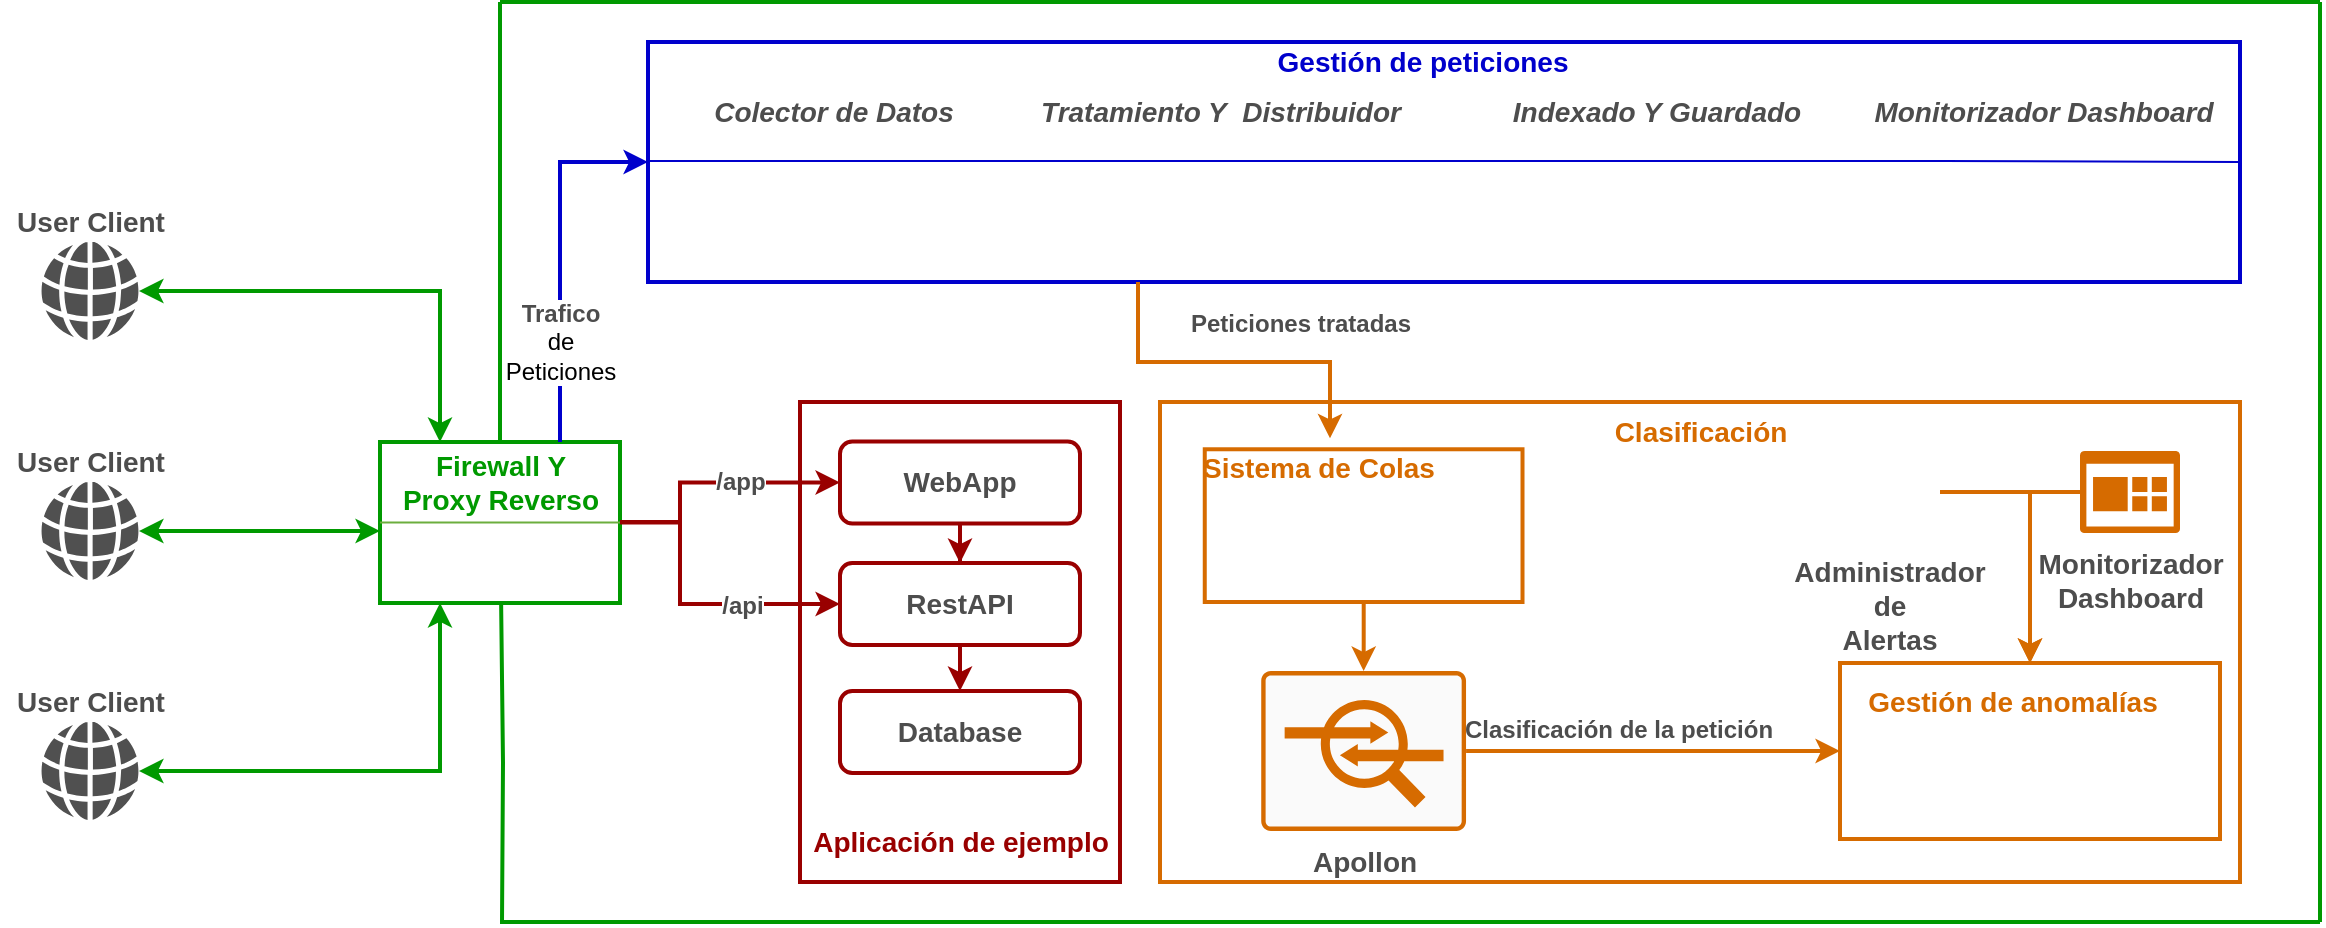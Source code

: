 <mxfile version="20.3.0" type="device"><diagram id="djfzVQxf6lyeeOv5M5R_" name="Página-1"><mxGraphModel dx="1102" dy="677" grid="1" gridSize="10" guides="1" tooltips="1" connect="1" arrows="1" fold="1" page="1" pageScale="1" pageWidth="827" pageHeight="1169" math="0" shadow="0"><root><mxCell id="0"/><mxCell id="1" parent="0"/><mxCell id="H_BhXznSOWmmQZtlCuhr-55" value="&lt;span style=&quot;color: rgba(0 , 0 , 0 , 0) ; font-family: monospace ; font-size: 0px&quot;&gt;%3CmxGraphModel%3E%3Croot%3E%3CmxCell%20id%3D%220%22%2F%3E%3CmxCell%20id%3D%221%22%20parent%3D%220%22%2F%3E%3CmxCell%20id%3D%222%22%20value%3D%22%22%20style%3D%22endArrow%3Dnone%3Bhtml%3D1%3Brounded%3D0%3BstrokeColor%3D%23009900%3BstrokeWidth%3D2%3BedgeStyle%3DorthogonalEdgeStyle%3B%22%20edge%3D%221%22%20parent%3D%221%22%3E%3CmxGeometry%20width%3D%2250%22%20height%3D%2250%22%20relative%3D%221%22%20as%3D%22geometry%22%3E%3CmxPoint%20x%3D%221090%22%20y%3D%22220%22%20as%3D%22sourcePoint%22%2F%3E%3CmxPoint%20x%3D%22290%22%20y%3D%22220%22%20as%3D%22targetPoint%22%2F%3E%3CArray%20as%3D%22points%22%3E%3CmxPoint%20x%3D%221090%22%20y%3D%22220%22%2F%3E%3C%2FArray%3E%3C%2FmxGeometry%3E%3C%2FmxCell%3E%3C%2Froot%3E%3C%2FmxGraphModel%3E&lt;/span&gt;" style="rounded=0;whiteSpace=wrap;html=1;strokeColor=#D66B00;strokeWidth=2;fillColor=none;fontColor=#000000;" parent="1" vertex="1"><mxGeometry x="620" y="420" width="540" height="240" as="geometry"/></mxCell><mxCell id="H_BhXznSOWmmQZtlCuhr-4" value="" style="group" parent="1" vertex="1" connectable="0"><mxGeometry x="40" y="320" width="90" height="69" as="geometry"/></mxCell><mxCell id="H_BhXznSOWmmQZtlCuhr-2" value="" style="sketch=0;pointerEvents=1;shadow=0;dashed=0;html=1;strokeColor=none;fillColor=#505050;labelPosition=center;verticalLabelPosition=bottom;verticalAlign=top;outlineConnect=0;align=center;shape=mxgraph.office.concepts.globe_internet;" parent="H_BhXznSOWmmQZtlCuhr-4" vertex="1"><mxGeometry x="20.5" y="20" width="49" height="49" as="geometry"/></mxCell><mxCell id="H_BhXznSOWmmQZtlCuhr-3" value="&lt;font style=&quot;font-size: 14px&quot; color=&quot;#4d4d4d&quot;&gt;&lt;b&gt;User Client&lt;/b&gt;&lt;/font&gt;" style="text;html=1;align=center;verticalAlign=middle;resizable=0;points=[];autosize=1;strokeColor=none;fillColor=none;" parent="H_BhXznSOWmmQZtlCuhr-4" vertex="1"><mxGeometry width="90" height="20" as="geometry"/></mxCell><mxCell id="H_BhXznSOWmmQZtlCuhr-5" value="" style="group" parent="1" vertex="1" connectable="0"><mxGeometry x="40" y="440" width="90" height="69" as="geometry"/></mxCell><mxCell id="H_BhXznSOWmmQZtlCuhr-6" value="" style="sketch=0;pointerEvents=1;shadow=0;dashed=0;html=1;strokeColor=none;fillColor=#505050;labelPosition=center;verticalLabelPosition=bottom;verticalAlign=top;outlineConnect=0;align=center;shape=mxgraph.office.concepts.globe_internet;" parent="H_BhXznSOWmmQZtlCuhr-5" vertex="1"><mxGeometry x="20.5" y="20" width="49" height="49" as="geometry"/></mxCell><mxCell id="H_BhXznSOWmmQZtlCuhr-7" value="&lt;font style=&quot;font-size: 14px&quot; color=&quot;#4d4d4d&quot;&gt;&lt;b&gt;User Client&lt;/b&gt;&lt;/font&gt;" style="text;html=1;align=center;verticalAlign=middle;resizable=0;points=[];autosize=1;strokeColor=none;fillColor=none;" parent="H_BhXznSOWmmQZtlCuhr-5" vertex="1"><mxGeometry width="90" height="20" as="geometry"/></mxCell><mxCell id="H_BhXznSOWmmQZtlCuhr-8" value="" style="group" parent="1" vertex="1" connectable="0"><mxGeometry x="40" y="560" width="90" height="69" as="geometry"/></mxCell><mxCell id="H_BhXznSOWmmQZtlCuhr-9" value="" style="sketch=0;pointerEvents=1;shadow=0;dashed=0;html=1;strokeColor=none;fillColor=#505050;labelPosition=center;verticalLabelPosition=bottom;verticalAlign=top;outlineConnect=0;align=center;shape=mxgraph.office.concepts.globe_internet;" parent="H_BhXznSOWmmQZtlCuhr-8" vertex="1"><mxGeometry x="20.5" y="20" width="49" height="49" as="geometry"/></mxCell><mxCell id="H_BhXznSOWmmQZtlCuhr-10" value="&lt;font style=&quot;font-size: 14px&quot; color=&quot;#4d4d4d&quot;&gt;&lt;b&gt;User Client&lt;/b&gt;&lt;/font&gt;" style="text;html=1;align=center;verticalAlign=middle;resizable=0;points=[];autosize=1;strokeColor=none;fillColor=none;" parent="H_BhXznSOWmmQZtlCuhr-8" vertex="1"><mxGeometry width="90" height="20" as="geometry"/></mxCell><mxCell id="H_BhXznSOWmmQZtlCuhr-18" value="" style="group" parent="1" vertex="1" connectable="0"><mxGeometry x="230" y="440" width="134.16" height="80.5" as="geometry"/></mxCell><mxCell id="H_BhXznSOWmmQZtlCuhr-15" value="" style="rounded=0;whiteSpace=wrap;html=1;fillColor=none;strokeColor=#009900;strokeWidth=2;" parent="H_BhXznSOWmmQZtlCuhr-18" vertex="1"><mxGeometry width="120" height="80.5" as="geometry"/></mxCell><mxCell id="H_BhXznSOWmmQZtlCuhr-11" value="" style="shape=image;verticalLabelPosition=bottom;labelBackgroundColor=#ffffff;verticalAlign=top;aspect=fixed;imageAspect=0;image=https://www.nginx.com/wp-content/uploads/2018/08/NGINX-logo-rgb-large.png;" parent="H_BhXznSOWmmQZtlCuhr-18" vertex="1"><mxGeometry x="1.12" y="40.5" width="118.88" height="40" as="geometry"/></mxCell><mxCell id="H_BhXznSOWmmQZtlCuhr-16" value="&lt;font style=&quot;font-size: 14px&quot; color=&quot;#009900&quot;&gt;&lt;b&gt;Firewall Y&lt;br&gt;Proxy Reverso&lt;/b&gt;&lt;/font&gt;" style="text;html=1;align=center;verticalAlign=middle;resizable=0;points=[];autosize=1;strokeColor=none;fillColor=none;" parent="H_BhXznSOWmmQZtlCuhr-18" vertex="1"><mxGeometry y="-5" width="120" height="50" as="geometry"/></mxCell><mxCell id="H_BhXznSOWmmQZtlCuhr-17" value="" style="endArrow=none;html=1;rounded=0;edgeStyle=orthogonalEdgeStyle;entryX=1;entryY=0.5;entryDx=0;entryDy=0;exitX=0;exitY=0.5;exitDx=0;exitDy=0;strokeColor=#6CAE3E;" parent="H_BhXznSOWmmQZtlCuhr-18" source="H_BhXznSOWmmQZtlCuhr-15" target="H_BhXznSOWmmQZtlCuhr-15" edge="1"><mxGeometry width="50" height="50" relative="1" as="geometry"><mxPoint x="60" y="8.944" as="sourcePoint"/><mxPoint x="110" y="8.944" as="targetPoint"/><Array as="points"><mxPoint x="60" y="40.25"/><mxPoint x="60" y="40.25"/></Array></mxGeometry></mxCell><mxCell id="H_BhXznSOWmmQZtlCuhr-19" style="edgeStyle=orthogonalEdgeStyle;rounded=0;orthogonalLoop=1;jettySize=auto;html=1;entryX=0.25;entryY=0;entryDx=0;entryDy=0;strokeColor=#009900;strokeWidth=2;startArrow=classic;startFill=1;" parent="1" source="H_BhXznSOWmmQZtlCuhr-2" target="H_BhXznSOWmmQZtlCuhr-15" edge="1"><mxGeometry relative="1" as="geometry"/></mxCell><mxCell id="H_BhXznSOWmmQZtlCuhr-20" style="edgeStyle=orthogonalEdgeStyle;rounded=0;orthogonalLoop=1;jettySize=auto;html=1;startArrow=classic;startFill=1;strokeColor=#009900;strokeWidth=2;" parent="1" source="H_BhXznSOWmmQZtlCuhr-6" edge="1"><mxGeometry relative="1" as="geometry"><mxPoint x="230" y="484.5" as="targetPoint"/></mxGeometry></mxCell><mxCell id="H_BhXznSOWmmQZtlCuhr-21" style="edgeStyle=orthogonalEdgeStyle;rounded=0;orthogonalLoop=1;jettySize=auto;html=1;entryX=0.25;entryY=1;entryDx=0;entryDy=0;startArrow=classic;startFill=1;strokeColor=#009900;strokeWidth=2;" parent="1" source="H_BhXznSOWmmQZtlCuhr-9" target="H_BhXznSOWmmQZtlCuhr-15" edge="1"><mxGeometry relative="1" as="geometry"/></mxCell><mxCell id="H_BhXznSOWmmQZtlCuhr-26" value="&lt;span style=&quot;font-size: 12px&quot;&gt;&lt;font color=&quot;#4d4d4d&quot;&gt;&lt;b&gt;Trafico&lt;br&gt;&lt;/b&gt;&lt;/font&gt;de&lt;br&gt;Peticiones&lt;br&gt;&lt;/span&gt;" style="edgeStyle=orthogonalEdgeStyle;rounded=0;orthogonalLoop=1;jettySize=auto;html=1;exitX=0.75;exitY=0;exitDx=0;exitDy=0;entryX=0;entryY=0.5;entryDx=0;entryDy=0;startArrow=none;startFill=0;strokeColor=#0000CC;strokeWidth=2;" parent="1" source="H_BhXznSOWmmQZtlCuhr-15" target="H_BhXznSOWmmQZtlCuhr-25" edge="1"><mxGeometry x="-0.457" relative="1" as="geometry"><mxPoint as="offset"/></mxGeometry></mxCell><mxCell id="H_BhXznSOWmmQZtlCuhr-45" value="&lt;font style=&quot;font-size: 12px&quot; color=&quot;#4d4d4d&quot;&gt;&lt;b&gt;/app&lt;/b&gt;&lt;/font&gt;" style="edgeStyle=orthogonalEdgeStyle;rounded=0;orthogonalLoop=1;jettySize=auto;html=1;entryX=0;entryY=0.5;entryDx=0;entryDy=0;startArrow=none;startFill=0;strokeColor=#990000;strokeWidth=2;" parent="1" target="H_BhXznSOWmmQZtlCuhr-42" edge="1"><mxGeometry x="0.229" relative="1" as="geometry"><mxPoint x="350" y="480" as="sourcePoint"/><Array as="points"><mxPoint x="380" y="480"/><mxPoint x="380" y="460"/></Array><mxPoint as="offset"/></mxGeometry></mxCell><mxCell id="H_BhXznSOWmmQZtlCuhr-47" style="edgeStyle=orthogonalEdgeStyle;rounded=0;orthogonalLoop=1;jettySize=auto;html=1;startArrow=none;startFill=0;strokeColor=#990000;strokeWidth=2;entryX=0;entryY=0.5;entryDx=0;entryDy=0;" parent="1" source="H_BhXznSOWmmQZtlCuhr-15" target="H_BhXznSOWmmQZtlCuhr-43" edge="1"><mxGeometry relative="1" as="geometry"><Array as="points"><mxPoint x="380" y="480"/><mxPoint x="380" y="521"/></Array></mxGeometry></mxCell><mxCell id="H_BhXznSOWmmQZtlCuhr-48" value="&lt;font color=&quot;#4d4d4d&quot; style=&quot;font-size: 12px&quot;&gt;&lt;b&gt;/api&lt;/b&gt;&lt;/font&gt;" style="edgeLabel;html=1;align=center;verticalAlign=middle;resizable=0;points=[];fontSize=14;" parent="H_BhXznSOWmmQZtlCuhr-47" vertex="1" connectable="0"><mxGeometry x="0.377" y="-1" relative="1" as="geometry"><mxPoint x="-3" y="-1" as="offset"/></mxGeometry></mxCell><mxCell id="H_BhXznSOWmmQZtlCuhr-51" value="" style="group" parent="1" vertex="1" connectable="0"><mxGeometry x="364" y="240" width="796" height="120" as="geometry"/></mxCell><mxCell id="H_BhXznSOWmmQZtlCuhr-25" value="" style="rounded=0;whiteSpace=wrap;html=1;strokeColor=#0000CC;strokeWidth=2;fillColor=none;" parent="H_BhXznSOWmmQZtlCuhr-51" vertex="1"><mxGeometry width="796.0" height="120" as="geometry"/></mxCell><mxCell id="H_BhXznSOWmmQZtlCuhr-28" value="&lt;font color=&quot;#0000cc&quot;&gt;&lt;span style=&quot;font-size: 14px;&quot;&gt;&lt;b&gt;Gestión de peticiones&lt;/b&gt;&lt;/span&gt;&lt;/font&gt;" style="text;html=1;align=center;verticalAlign=middle;resizable=0;points=[];autosize=1;strokeColor=none;fillColor=none;" parent="H_BhXznSOWmmQZtlCuhr-51" vertex="1"><mxGeometry x="302.224" y="-5" width="170" height="30" as="geometry"/></mxCell><mxCell id="H_BhXznSOWmmQZtlCuhr-29" value="&lt;div&gt;&lt;span style=&quot;font-size: 14px&quot;&gt;&lt;font color=&quot;#4d4d4d&quot; face=&quot;helvetica&quot;&gt;&lt;b&gt;&lt;i&gt;Colector de Datos&lt;/i&gt;&lt;/b&gt;&lt;/font&gt;&lt;/span&gt;&lt;/div&gt;" style="text;whiteSpace=wrap;html=1;align=center;" parent="H_BhXznSOWmmQZtlCuhr-51" vertex="1"><mxGeometry x="29.736" y="20" width="125.805" height="30" as="geometry"/></mxCell><mxCell id="H_BhXznSOWmmQZtlCuhr-30" value="&lt;div&gt;&lt;font face=&quot;helvetica&quot; color=&quot;#4d4d4d&quot;&gt;&lt;span style=&quot;font-size: 14px;&quot;&gt;&lt;b&gt;&lt;i&gt;Tratamiento Y&amp;nbsp; Distribuidor&lt;/i&gt;&lt;/b&gt;&lt;/span&gt;&lt;/font&gt;&lt;/div&gt;" style="text;whiteSpace=wrap;html=1;align=center;" parent="H_BhXznSOWmmQZtlCuhr-51" vertex="1"><mxGeometry x="178.414" y="20" width="217.299" height="30" as="geometry"/></mxCell><mxCell id="H_BhXznSOWmmQZtlCuhr-31" value="&lt;div&gt;&lt;font color=&quot;#4d4d4d&quot; face=&quot;helvetica&quot;&gt;&lt;span style=&quot;font-size: 14px&quot;&gt;&lt;b&gt;&lt;i&gt;Indexado Y Guardado&lt;/i&gt;&lt;/b&gt;&lt;/span&gt;&lt;/font&gt;&lt;/div&gt;" style="text;whiteSpace=wrap;html=1;align=center;" parent="H_BhXznSOWmmQZtlCuhr-51" vertex="1"><mxGeometry x="430.023" y="20" width="148.678" height="30" as="geometry"/></mxCell><mxCell id="H_BhXznSOWmmQZtlCuhr-32" value="&lt;div&gt;&lt;font color=&quot;#4d4d4d&quot; face=&quot;helvetica&quot;&gt;&lt;span style=&quot;font-size: 14px&quot;&gt;&lt;b&gt;&lt;i&gt;Monitorizador Dashboard&lt;/i&gt;&lt;/b&gt;&lt;/span&gt;&lt;/font&gt;&lt;/div&gt;" style="text;whiteSpace=wrap;html=1;align=center;" parent="H_BhXznSOWmmQZtlCuhr-51" vertex="1"><mxGeometry x="611.731" y="20" width="171.552" height="30" as="geometry"/></mxCell><mxCell id="H_BhXznSOWmmQZtlCuhr-33" value="" style="endArrow=none;html=1;rounded=0;edgeStyle=orthogonalEdgeStyle;entryX=1;entryY=0.5;entryDx=0;entryDy=0;exitX=0;exitY=0.5;exitDx=0;exitDy=0;strokeColor=#0000CC;" parent="H_BhXznSOWmmQZtlCuhr-51" target="H_BhXznSOWmmQZtlCuhr-25" edge="1"><mxGeometry width="50" height="50" relative="1" as="geometry"><mxPoint y="59.5" as="sourcePoint"/><mxPoint x="137.241" y="59.5" as="targetPoint"/><Array as="points"><mxPoint x="647.322" y="60"/></Array></mxGeometry></mxCell><mxCell id="H_BhXznSOWmmQZtlCuhr-35" value="" style="shape=image;verticalLabelPosition=bottom;labelBackgroundColor=#ffffff;verticalAlign=top;aspect=fixed;imageAspect=0;image=https://clurgo.com/wp-content/uploads/2021/11/beats-1.png;" parent="H_BhXznSOWmmQZtlCuhr-51" vertex="1"><mxGeometry x="31.954" y="70" width="106.12" height="40" as="geometry"/></mxCell><mxCell id="H_BhXznSOWmmQZtlCuhr-36" value="" style="shape=image;verticalLabelPosition=bottom;labelBackgroundColor=#ffffff;verticalAlign=top;aspect=fixed;imageAspect=0;image=https://i.pinimg.com/originals/8b/29/ff/8b29ff73ef1f198e3598f1214901f323.png;" parent="H_BhXznSOWmmQZtlCuhr-51" vertex="1"><mxGeometry x="193.053" y="60" width="152.19" height="60" as="geometry"/></mxCell><mxCell id="H_BhXznSOWmmQZtlCuhr-37" value="" style="shape=image;verticalLabelPosition=bottom;labelBackgroundColor=#ffffff;verticalAlign=top;aspect=fixed;imageAspect=0;image=https://upload.wikimedia.org/wikipedia/commons/thumb/f/f4/Elasticsearch_logo.svg/2560px-Elasticsearch_logo.svg.png;" parent="H_BhXznSOWmmQZtlCuhr-51" vertex="1"><mxGeometry x="388.736" y="70" width="182.46" height="40" as="geometry"/></mxCell><mxCell id="H_BhXznSOWmmQZtlCuhr-38" value="" style="shape=image;verticalLabelPosition=bottom;labelBackgroundColor=#ffffff;verticalAlign=top;aspect=fixed;imageAspect=0;image=https://bimap.sharkcdn.io/webIcons/0a9859ebd7ff9c8d8625ae7b5de7b2d55c4aacc8.png;" parent="H_BhXznSOWmmQZtlCuhr-51" vertex="1"><mxGeometry x="624.448" y="68.75" width="127.75" height="42.5" as="geometry"/></mxCell><mxCell id="H_BhXznSOWmmQZtlCuhr-56" value="" style="group" parent="1" vertex="1" connectable="0"><mxGeometry x="440" y="420" width="165" height="240" as="geometry"/></mxCell><mxCell id="H_BhXznSOWmmQZtlCuhr-40" value="&lt;span style=&quot;color: rgba(0 , 0 , 0 , 0) ; font-family: monospace ; font-size: 0px&quot;&gt;%3CmxGraphModel%3E%3Croot%3E%3CmxCell%20id%3D%220%22%2F%3E%3CmxCell%20id%3D%221%22%20parent%3D%220%22%2F%3E%3CmxCell%20id%3D%222%22%20value%3D%22%22%20style%3D%22endArrow%3Dnone%3Bhtml%3D1%3Brounded%3D0%3BstrokeColor%3D%23009900%3BstrokeWidth%3D2%3BedgeStyle%3DorthogonalEdgeStyle%3B%22%20edge%3D%221%22%20parent%3D%221%22%3E%3CmxGeometry%20width%3D%2250%22%20height%3D%2250%22%20relative%3D%221%22%20as%3D%22geometry%22%3E%3CmxPoint%20x%3D%221090%22%20y%3D%22220%22%20as%3D%22sourcePoint%22%2F%3E%3CmxPoint%20x%3D%22290%22%20y%3D%22220%22%20as%3D%22targetPoint%22%2F%3E%3CArray%20as%3D%22points%22%3E%3CmxPoint%20x%3D%221090%22%20y%3D%22220%22%2F%3E%3C%2FArray%3E%3C%2FmxGeometry%3E%3C%2FmxCell%3E%3C%2Froot%3E%3C%2FmxGraphModel%3E&lt;/span&gt;" style="rounded=0;whiteSpace=wrap;html=1;strokeColor=#990000;strokeWidth=2;fillColor=none;" parent="H_BhXznSOWmmQZtlCuhr-56" vertex="1"><mxGeometry width="160" height="240" as="geometry"/></mxCell><mxCell id="H_BhXznSOWmmQZtlCuhr-41" value="&lt;b style=&quot;font-size: 14px&quot;&gt;&lt;font color=&quot;#990000&quot;&gt;Aplicación de ejemplo&lt;/font&gt;&lt;/b&gt;" style="text;html=1;align=center;verticalAlign=middle;resizable=0;points=[];autosize=1;strokeColor=none;fillColor=none;" parent="H_BhXznSOWmmQZtlCuhr-56" vertex="1"><mxGeometry x="-5" y="205" width="170" height="30" as="geometry"/></mxCell><mxCell id="H_BhXznSOWmmQZtlCuhr-42" value="&lt;font style=&quot;font-size: 14px&quot; color=&quot;#4d4d4d&quot;&gt;&lt;b&gt;WebApp&lt;/b&gt;&lt;/font&gt;" style="rounded=1;whiteSpace=wrap;html=1;strokeColor=#990000;strokeWidth=2;fillColor=none;" parent="H_BhXznSOWmmQZtlCuhr-56" vertex="1"><mxGeometry x="20" y="19.75" width="120" height="41" as="geometry"/></mxCell><mxCell id="H_BhXznSOWmmQZtlCuhr-43" value="&lt;font style=&quot;font-size: 14px&quot; color=&quot;#4d4d4d&quot;&gt;&lt;b&gt;RestAPI&lt;/b&gt;&lt;/font&gt;" style="rounded=1;whiteSpace=wrap;html=1;strokeColor=#990000;strokeWidth=2;fillColor=none;" parent="H_BhXznSOWmmQZtlCuhr-56" vertex="1"><mxGeometry x="20" y="80.5" width="120" height="41" as="geometry"/></mxCell><mxCell id="H_BhXznSOWmmQZtlCuhr-50" style="edgeStyle=orthogonalEdgeStyle;rounded=0;orthogonalLoop=1;jettySize=auto;html=1;entryX=0.5;entryY=0;entryDx=0;entryDy=0;startArrow=none;startFill=0;strokeColor=#990000;strokeWidth=2;" parent="H_BhXznSOWmmQZtlCuhr-56" source="H_BhXznSOWmmQZtlCuhr-42" target="H_BhXznSOWmmQZtlCuhr-43" edge="1"><mxGeometry relative="1" as="geometry"/></mxCell><mxCell id="H_BhXznSOWmmQZtlCuhr-44" value="&lt;font color=&quot;#4d4d4d&quot;&gt;&lt;span style=&quot;font-size: 14px&quot;&gt;&lt;b&gt;Database&lt;/b&gt;&lt;/span&gt;&lt;/font&gt;" style="rounded=1;whiteSpace=wrap;html=1;strokeColor=#990000;strokeWidth=2;fillColor=none;" parent="H_BhXznSOWmmQZtlCuhr-56" vertex="1"><mxGeometry x="20" y="144.5" width="120" height="41" as="geometry"/></mxCell><mxCell id="H_BhXznSOWmmQZtlCuhr-49" style="edgeStyle=orthogonalEdgeStyle;rounded=0;orthogonalLoop=1;jettySize=auto;html=1;entryX=0.5;entryY=0;entryDx=0;entryDy=0;startArrow=none;startFill=0;strokeColor=#990000;strokeWidth=2;" parent="H_BhXznSOWmmQZtlCuhr-56" source="H_BhXznSOWmmQZtlCuhr-43" target="H_BhXznSOWmmQZtlCuhr-44" edge="1"><mxGeometry relative="1" as="geometry"/></mxCell><mxCell id="H_BhXznSOWmmQZtlCuhr-59" value="&lt;b style=&quot;font-size: 14px&quot;&gt;&lt;font color=&quot;#d66b00&quot;&gt;Clasificación&lt;/font&gt;&lt;/b&gt;" style="text;html=1;align=center;verticalAlign=middle;resizable=0;points=[];autosize=1;strokeColor=none;fillColor=none;" parent="1" vertex="1"><mxGeometry x="835" y="420" width="110" height="30" as="geometry"/></mxCell><mxCell id="H_BhXznSOWmmQZtlCuhr-61" value="" style="group" parent="1" vertex="1" connectable="0"><mxGeometry x="642.38" y="400" width="177.62" height="120" as="geometry"/></mxCell><mxCell id="H_BhXznSOWmmQZtlCuhr-67" value="" style="group" parent="H_BhXznSOWmmQZtlCuhr-61" vertex="1" connectable="0"><mxGeometry y="43.636" width="172.112" height="76.364" as="geometry"/></mxCell><mxCell id="H_BhXznSOWmmQZtlCuhr-62" value="" style="rounded=0;whiteSpace=wrap;html=1;fillColor=none;strokeColor=#D66B00;strokeWidth=2;" parent="H_BhXznSOWmmQZtlCuhr-67" vertex="1"><mxGeometry width="158.873" height="76.364" as="geometry"/></mxCell><mxCell id="H_BhXznSOWmmQZtlCuhr-64" value="&lt;b style=&quot;font-size: 14px&quot;&gt;&lt;font color=&quot;#d66b00&quot;&gt;Sistema de Colas&lt;/font&gt;&lt;/b&gt;" style="text;html=1;align=center;verticalAlign=middle;resizable=0;points=[];autosize=1;strokeColor=none;fillColor=none;" parent="H_BhXznSOWmmQZtlCuhr-67" vertex="1"><mxGeometry x="-13.239" y="-5.455" width="140" height="30" as="geometry"/></mxCell><mxCell id="H_BhXznSOWmmQZtlCuhr-60" value="" style="shape=image;verticalLabelPosition=bottom;labelBackgroundColor=#ffffff;verticalAlign=top;aspect=fixed;imageAspect=0;image=https://upload.wikimedia.org/wikipedia/commons/thumb/6/64/Logo-redis.svg/2560px-Logo-redis.svg.png;" parent="H_BhXznSOWmmQZtlCuhr-67" vertex="1"><mxGeometry x="27.62" y="24.55" width="103.56" height="35.45" as="geometry"/></mxCell><mxCell id="H_BhXznSOWmmQZtlCuhr-71" style="edgeStyle=orthogonalEdgeStyle;rounded=0;orthogonalLoop=1;jettySize=auto;html=1;fontSize=14;startArrow=none;startFill=0;strokeColor=#D66B00;strokeWidth=2;" parent="1" source="H_BhXznSOWmmQZtlCuhr-36" target="H_BhXznSOWmmQZtlCuhr-64" edge="1"><mxGeometry relative="1" as="geometry"><Array as="points"><mxPoint x="609" y="400"/><mxPoint x="705" y="400"/></Array></mxGeometry></mxCell><mxCell id="H_BhXznSOWmmQZtlCuhr-74" style="edgeStyle=orthogonalEdgeStyle;rounded=0;orthogonalLoop=1;jettySize=auto;html=1;entryX=0.5;entryY=0;entryDx=0;entryDy=0;entryPerimeter=0;fontSize=14;startArrow=none;startFill=0;strokeColor=#D66B00;strokeWidth=2;" parent="1" source="H_BhXznSOWmmQZtlCuhr-62" target="H_BhXznSOWmmQZtlCuhr-73" edge="1"><mxGeometry relative="1" as="geometry"/></mxCell><mxCell id="H_BhXznSOWmmQZtlCuhr-80" style="edgeStyle=orthogonalEdgeStyle;rounded=0;orthogonalLoop=1;jettySize=auto;html=1;entryX=0;entryY=0.5;entryDx=0;entryDy=0;fontSize=14;startArrow=none;startFill=0;strokeColor=#D66B00;strokeWidth=2;" parent="1" source="H_BhXznSOWmmQZtlCuhr-73" target="H_BhXznSOWmmQZtlCuhr-76" edge="1"><mxGeometry relative="1" as="geometry"/></mxCell><mxCell id="H_BhXznSOWmmQZtlCuhr-81" value="&lt;font style=&quot;font-size: 12px&quot; color=&quot;#4d4d4d&quot;&gt;&lt;b&gt;Clasificación de la petición&lt;/b&gt;&lt;/font&gt;" style="edgeLabel;html=1;align=center;verticalAlign=middle;resizable=0;points=[];fontSize=14;" parent="H_BhXznSOWmmQZtlCuhr-80" vertex="1" connectable="0"><mxGeometry x="-0.272" relative="1" as="geometry"><mxPoint x="8" y="-12" as="offset"/></mxGeometry></mxCell><mxCell id="6MBZX28DMphvkmVzmP9w-8" style="edgeStyle=orthogonalEdgeStyle;rounded=0;orthogonalLoop=1;jettySize=auto;html=1;entryX=0.5;entryY=0;entryDx=0;entryDy=0;fillColor=#ffcd28;strokeColor=#D66B00;gradientColor=#ffa500;fontSize=14;startArrow=none;startFill=0;strokeWidth=2;" edge="1" parent="1" source="H_BhXznSOWmmQZtlCuhr-86" target="H_BhXznSOWmmQZtlCuhr-76"><mxGeometry relative="1" as="geometry"><Array as="points"><mxPoint x="1055" y="465"/></Array></mxGeometry></mxCell><mxCell id="H_BhXznSOWmmQZtlCuhr-86" value="&lt;b&gt;Monitorizador&lt;br&gt;Dashboard&lt;/b&gt;" style="sketch=0;pointerEvents=1;shadow=0;dashed=0;html=1;strokeColor=none;labelPosition=center;verticalLabelPosition=bottom;verticalAlign=top;align=center;fillColor=#D66B00;shape=mxgraph.mscae.oms.dashboard;fontSize=14;fontColor=#4D4D4D;" parent="1" vertex="1"><mxGeometry x="1080" y="444.5" width="50" height="41" as="geometry"/></mxCell><mxCell id="H_BhXznSOWmmQZtlCuhr-54" value="" style="endArrow=none;html=1;rounded=0;strokeColor=#009900;strokeWidth=2;edgeStyle=orthogonalEdgeStyle;" parent="1" edge="1"><mxGeometry x="290" y="220" width="50" height="50" as="geometry"><mxPoint x="1200" y="680" as="sourcePoint"/><mxPoint x="290" y="680" as="targetPoint"/><Array as="points"><mxPoint x="1090" y="680"/><mxPoint x="290" y="680"/></Array></mxGeometry></mxCell><mxCell id="H_BhXznSOWmmQZtlCuhr-23" value="" style="endArrow=none;html=1;rounded=0;strokeColor=#009900;strokeWidth=2;edgeStyle=orthogonalEdgeStyle;exitX=0.5;exitY=0;exitDx=0;exitDy=0;" parent="1" source="H_BhXznSOWmmQZtlCuhr-15" edge="1"><mxGeometry x="290" y="220" width="50" height="50" as="geometry"><mxPoint x="300" y="357.063" as="sourcePoint"/><mxPoint x="290" y="220" as="targetPoint"/></mxGeometry></mxCell><mxCell id="H_BhXznSOWmmQZtlCuhr-24" value="" style="endArrow=none;html=1;rounded=0;strokeColor=#009900;strokeWidth=2;edgeStyle=orthogonalEdgeStyle;entryX=0.5;entryY=1;entryDx=0;entryDy=0;" parent="1" target="H_BhXznSOWmmQZtlCuhr-11" edge="1"><mxGeometry x="290" y="220" width="50" height="50" as="geometry"><mxPoint x="291" y="680" as="sourcePoint"/><mxPoint x="290" y="514.196" as="targetPoint"/></mxGeometry></mxCell><mxCell id="H_BhXznSOWmmQZtlCuhr-39" value="" style="endArrow=none;html=1;rounded=0;strokeColor=#009900;strokeWidth=2;edgeStyle=orthogonalEdgeStyle;" parent="1" edge="1"><mxGeometry x="290" y="220" width="50" height="50" as="geometry"><mxPoint x="1200" y="220" as="sourcePoint"/><mxPoint x="290" y="220" as="targetPoint"/><Array as="points"><mxPoint x="1090" y="220"/></Array></mxGeometry></mxCell><mxCell id="H_BhXznSOWmmQZtlCuhr-57" value="" style="endArrow=none;html=1;rounded=0;strokeColor=#009900;strokeWidth=2;edgeStyle=orthogonalEdgeStyle;" parent="1" edge="1"><mxGeometry x="400" y="220" width="50" height="50" as="geometry"><mxPoint x="1200" y="680" as="sourcePoint"/><mxPoint x="1200" y="220" as="targetPoint"/><Array as="points"><mxPoint x="1200" y="450"/><mxPoint x="1200" y="450"/></Array></mxGeometry></mxCell><mxCell id="H_BhXznSOWmmQZtlCuhr-69" value="&lt;font style=&quot;font-size: 12px&quot; color=&quot;#4d4d4d&quot;&gt;&lt;b&gt;Peticiones tratadas&lt;/b&gt;&lt;/font&gt;" style="text;html=1;align=center;verticalAlign=middle;resizable=0;points=[];autosize=1;strokeColor=none;fillColor=none;fontSize=14;" parent="1" vertex="1"><mxGeometry x="625" y="365" width="130" height="30" as="geometry"/></mxCell><mxCell id="H_BhXznSOWmmQZtlCuhr-73" value="&lt;font color=&quot;#4d4d4d&quot;&gt;&lt;b&gt;Apollon&lt;/b&gt;&lt;/font&gt;" style="sketch=0;points=[[0.015,0.015,0],[0.985,0.015,0],[0.985,0.985,0],[0.015,0.985,0],[0.25,0,0],[0.5,0,0],[0.75,0,0],[1,0.25,0],[1,0.5,0],[1,0.75,0],[0.75,1,0],[0.5,1,0],[0.25,1,0],[0,0.75,0],[0,0.5,0],[0,0.25,0]];verticalLabelPosition=bottom;html=1;verticalAlign=top;aspect=fixed;align=center;pointerEvents=1;shape=mxgraph.cisco19.rect;prIcon=ips_ids;fillColor=#FAFAFA;strokeColor=#D66B00;fontSize=14;" parent="1" vertex="1"><mxGeometry x="670.62" y="554.5" width="102.4" height="80" as="geometry"/></mxCell><mxCell id="6MBZX28DMphvkmVzmP9w-5" style="edgeStyle=orthogonalEdgeStyle;rounded=0;orthogonalLoop=1;jettySize=auto;html=1;entryX=0.5;entryY=0;entryDx=0;entryDy=0;fillColor=#fa6800;strokeColor=#D66B00;fontSize=14;startArrow=none;startFill=0;strokeWidth=2;" edge="1" parent="1" source="H_BhXznSOWmmQZtlCuhr-83" target="H_BhXznSOWmmQZtlCuhr-76"><mxGeometry relative="1" as="geometry"><Array as="points"><mxPoint x="1055" y="465"/></Array></mxGeometry></mxCell><mxCell id="H_BhXznSOWmmQZtlCuhr-83" value="Administrador&#10;de&#10;Alertas" style="shape=image;verticalLabelPosition=bottom;labelBackgroundColor=#ffffff;verticalAlign=top;aspect=fixed;imageAspect=0;image=https://cdn-icons-png.flaticon.com/512/2014/2014825.png;fontSize=14;fontColor=#4D4D4D;fontStyle=1" parent="1" vertex="1"><mxGeometry x="960" y="440" width="50" height="50" as="geometry"/></mxCell><mxCell id="H_BhXznSOWmmQZtlCuhr-76" value="" style="rounded=0;whiteSpace=wrap;html=1;fillColor=none;strokeColor=#D66B00;strokeWidth=2;" parent="1" vertex="1"><mxGeometry x="960" y="550.5" width="190" height="88" as="geometry"/></mxCell><mxCell id="H_BhXznSOWmmQZtlCuhr-75" value="" style="shape=image;verticalLabelPosition=bottom;labelBackgroundColor=#ffffff;verticalAlign=top;aspect=fixed;imageAspect=0;image=https://dbdb.io/media/logos/InfluxDB.png;" parent="1" vertex="1"><mxGeometry x="969.05" y="595.27" width="171.89" height="40" as="geometry"/></mxCell><mxCell id="H_BhXznSOWmmQZtlCuhr-77" value="&lt;font color=&quot;#d66b00&quot;&gt;&lt;span style=&quot;font-size: 14px;&quot;&gt;&lt;b&gt;Gestión de anomalías&lt;/b&gt;&lt;/span&gt;&lt;/font&gt;" style="text;html=1;align=center;verticalAlign=middle;resizable=0;points=[];autosize=1;strokeColor=none;fillColor=none;" parent="1" vertex="1"><mxGeometry x="960.94" y="555.27" width="170" height="30" as="geometry"/></mxCell></root></mxGraphModel></diagram></mxfile>